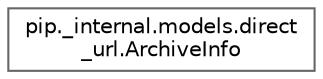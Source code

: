 digraph "Graphical Class Hierarchy"
{
 // LATEX_PDF_SIZE
  bgcolor="transparent";
  edge [fontname=Helvetica,fontsize=10,labelfontname=Helvetica,labelfontsize=10];
  node [fontname=Helvetica,fontsize=10,shape=box,height=0.2,width=0.4];
  rankdir="LR";
  Node0 [id="Node000000",label="pip._internal.models.direct\l_url.ArchiveInfo",height=0.2,width=0.4,color="grey40", fillcolor="white", style="filled",URL="$d4/d70/classpip_1_1__internal_1_1models_1_1direct__url_1_1ArchiveInfo.html",tooltip=" "];
}
